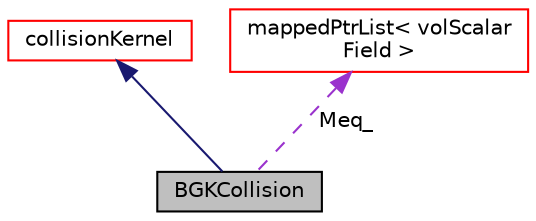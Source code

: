 digraph "BGKCollision"
{
  bgcolor="transparent";
  edge [fontname="Helvetica",fontsize="10",labelfontname="Helvetica",labelfontsize="10"];
  node [fontname="Helvetica",fontsize="10",shape=record];
  Node3 [label="BGKCollision",height=0.2,width=0.4,color="black", fillcolor="grey75", style="filled", fontcolor="black"];
  Node4 -> Node3 [dir="back",color="midnightblue",fontsize="10",style="solid",fontname="Helvetica"];
  Node4 [label="collisionKernel",height=0.2,width=0.4,color="red",URL="$a02140.html",tooltip="Abstract class for collision kernels. "];
  Node7 -> Node3 [dir="back",color="darkorchid3",fontsize="10",style="dashed",label=" Meq_" ,fontname="Helvetica"];
  Node7 [label="mappedPtrList\< volScalar\lField \>",height=0.2,width=0.4,color="red",URL="$a01872.html"];
}
